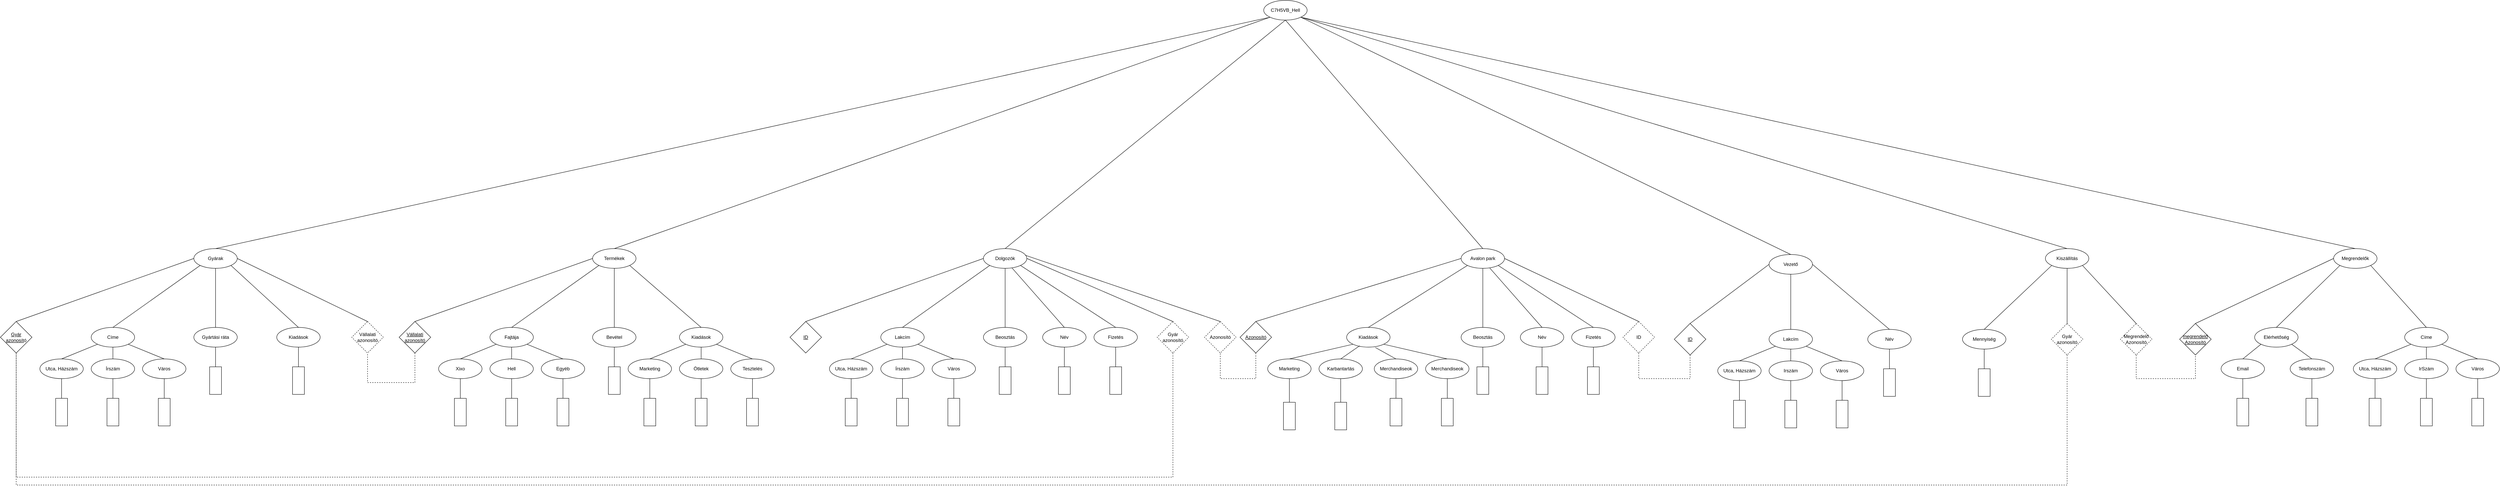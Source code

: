 <mxfile version="22.1.4" type="device">
  <diagram name="Page-1" id="hPz105cpBFzFAyQMnhZn">
    <mxGraphModel dx="8665" dy="5085" grid="1" gridSize="10" guides="1" tooltips="1" connect="1" arrows="1" fold="1" page="1" pageScale="1" pageWidth="850" pageHeight="1100" math="0" shadow="0">
      <root>
        <mxCell id="0" />
        <mxCell id="1" parent="0" />
        <mxCell id="usIJHqMv3VqBdzL-tfo1-1" value="Gyárak" style="ellipse;whiteSpace=wrap;html=1;" vertex="1" parent="1">
          <mxGeometry x="-490" y="230" width="110" height="50" as="geometry" />
        </mxCell>
        <mxCell id="usIJHqMv3VqBdzL-tfo1-3" value="Címe" style="ellipse;whiteSpace=wrap;html=1;" vertex="1" parent="1">
          <mxGeometry x="-750" y="430" width="110" height="50" as="geometry" />
        </mxCell>
        <mxCell id="usIJHqMv3VqBdzL-tfo1-4" value="Utca, Házszám" style="ellipse;whiteSpace=wrap;html=1;" vertex="1" parent="1">
          <mxGeometry x="-880" y="510" width="110" height="50" as="geometry" />
        </mxCell>
        <mxCell id="usIJHqMv3VqBdzL-tfo1-5" value="Írszám" style="ellipse;whiteSpace=wrap;html=1;" vertex="1" parent="1">
          <mxGeometry x="-750" y="510" width="110" height="50" as="geometry" />
        </mxCell>
        <mxCell id="usIJHqMv3VqBdzL-tfo1-6" value="Város" style="ellipse;whiteSpace=wrap;html=1;" vertex="1" parent="1">
          <mxGeometry x="-620" y="510" width="110" height="50" as="geometry" />
        </mxCell>
        <mxCell id="usIJHqMv3VqBdzL-tfo1-7" value="Gyártási ráta" style="ellipse;whiteSpace=wrap;html=1;" vertex="1" parent="1">
          <mxGeometry x="-490" y="430" width="110" height="50" as="geometry" />
        </mxCell>
        <mxCell id="usIJHqMv3VqBdzL-tfo1-8" value="Kiadások" style="ellipse;whiteSpace=wrap;html=1;" vertex="1" parent="1">
          <mxGeometry x="-280" y="430" width="110" height="50" as="geometry" />
        </mxCell>
        <mxCell id="usIJHqMv3VqBdzL-tfo1-9" value="&lt;u&gt;Gyár azonosít&lt;/u&gt;ó" style="rhombus;whiteSpace=wrap;html=1;" vertex="1" parent="1">
          <mxGeometry x="-980" y="415" width="80" height="80" as="geometry" />
        </mxCell>
        <mxCell id="usIJHqMv3VqBdzL-tfo1-10" value="" style="endArrow=none;html=1;rounded=0;exitX=0.5;exitY=0;exitDx=0;exitDy=0;entryX=0;entryY=0.5;entryDx=0;entryDy=0;" edge="1" parent="1" source="usIJHqMv3VqBdzL-tfo1-9" target="usIJHqMv3VqBdzL-tfo1-1">
          <mxGeometry width="50" height="50" relative="1" as="geometry">
            <mxPoint x="-280" y="440" as="sourcePoint" />
            <mxPoint x="-230" y="390" as="targetPoint" />
          </mxGeometry>
        </mxCell>
        <mxCell id="usIJHqMv3VqBdzL-tfo1-11" value="" style="endArrow=none;html=1;rounded=0;exitX=0.5;exitY=0;exitDx=0;exitDy=0;entryX=0;entryY=1;entryDx=0;entryDy=0;" edge="1" parent="1" source="usIJHqMv3VqBdzL-tfo1-3" target="usIJHqMv3VqBdzL-tfo1-1">
          <mxGeometry width="50" height="50" relative="1" as="geometry">
            <mxPoint x="-280" y="440" as="sourcePoint" />
            <mxPoint x="-230" y="390" as="targetPoint" />
          </mxGeometry>
        </mxCell>
        <mxCell id="usIJHqMv3VqBdzL-tfo1-12" value="" style="endArrow=none;html=1;rounded=0;exitX=0.5;exitY=0;exitDx=0;exitDy=0;entryX=0.5;entryY=1;entryDx=0;entryDy=0;" edge="1" parent="1" source="usIJHqMv3VqBdzL-tfo1-7" target="usIJHqMv3VqBdzL-tfo1-1">
          <mxGeometry width="50" height="50" relative="1" as="geometry">
            <mxPoint x="-280" y="440" as="sourcePoint" />
            <mxPoint x="-230" y="390" as="targetPoint" />
          </mxGeometry>
        </mxCell>
        <mxCell id="usIJHqMv3VqBdzL-tfo1-13" value="" style="endArrow=none;html=1;rounded=0;exitX=0.5;exitY=0;exitDx=0;exitDy=0;entryX=1;entryY=1;entryDx=0;entryDy=0;" edge="1" parent="1" source="usIJHqMv3VqBdzL-tfo1-8" target="usIJHqMv3VqBdzL-tfo1-1">
          <mxGeometry width="50" height="50" relative="1" as="geometry">
            <mxPoint x="-280" y="440" as="sourcePoint" />
            <mxPoint x="-230" y="390" as="targetPoint" />
          </mxGeometry>
        </mxCell>
        <mxCell id="usIJHqMv3VqBdzL-tfo1-14" value="" style="endArrow=none;html=1;rounded=0;exitX=0;exitY=1;exitDx=0;exitDy=0;entryX=0.5;entryY=0;entryDx=0;entryDy=0;" edge="1" parent="1" source="usIJHqMv3VqBdzL-tfo1-3" target="usIJHqMv3VqBdzL-tfo1-4">
          <mxGeometry width="50" height="50" relative="1" as="geometry">
            <mxPoint x="-380" y="440" as="sourcePoint" />
            <mxPoint x="-330" y="390" as="targetPoint" />
          </mxGeometry>
        </mxCell>
        <mxCell id="usIJHqMv3VqBdzL-tfo1-15" value="" style="endArrow=none;html=1;rounded=0;exitX=0.5;exitY=1;exitDx=0;exitDy=0;entryX=0.5;entryY=0;entryDx=0;entryDy=0;" edge="1" parent="1" source="usIJHqMv3VqBdzL-tfo1-3" target="usIJHqMv3VqBdzL-tfo1-5">
          <mxGeometry width="50" height="50" relative="1" as="geometry">
            <mxPoint x="-380" y="440" as="sourcePoint" />
            <mxPoint x="-330" y="390" as="targetPoint" />
          </mxGeometry>
        </mxCell>
        <mxCell id="usIJHqMv3VqBdzL-tfo1-16" value="" style="endArrow=none;html=1;rounded=0;exitX=1;exitY=1;exitDx=0;exitDy=0;entryX=0.5;entryY=0;entryDx=0;entryDy=0;" edge="1" parent="1" source="usIJHqMv3VqBdzL-tfo1-3" target="usIJHqMv3VqBdzL-tfo1-6">
          <mxGeometry width="50" height="50" relative="1" as="geometry">
            <mxPoint x="-380" y="440" as="sourcePoint" />
            <mxPoint x="-330" y="390" as="targetPoint" />
          </mxGeometry>
        </mxCell>
        <mxCell id="usIJHqMv3VqBdzL-tfo1-17" value="" style="rounded=0;whiteSpace=wrap;html=1;rotation=90;" vertex="1" parent="1">
          <mxGeometry x="-860" y="630" width="70" height="30" as="geometry" />
        </mxCell>
        <mxCell id="usIJHqMv3VqBdzL-tfo1-18" value="" style="endArrow=none;html=1;rounded=0;exitX=0;exitY=0.5;exitDx=0;exitDy=0;entryX=0.5;entryY=1;entryDx=0;entryDy=0;" edge="1" parent="1" source="usIJHqMv3VqBdzL-tfo1-17" target="usIJHqMv3VqBdzL-tfo1-4">
          <mxGeometry width="50" height="50" relative="1" as="geometry">
            <mxPoint x="-450" y="440" as="sourcePoint" />
            <mxPoint x="-825" y="560" as="targetPoint" />
          </mxGeometry>
        </mxCell>
        <mxCell id="usIJHqMv3VqBdzL-tfo1-19" value="" style="rounded=0;whiteSpace=wrap;html=1;rotation=90;" vertex="1" parent="1">
          <mxGeometry x="-730" y="630" width="70" height="30" as="geometry" />
        </mxCell>
        <mxCell id="usIJHqMv3VqBdzL-tfo1-20" value="" style="endArrow=none;html=1;rounded=0;exitX=0;exitY=0.5;exitDx=0;exitDy=0;entryX=0.5;entryY=1;entryDx=0;entryDy=0;" edge="1" parent="1" source="usIJHqMv3VqBdzL-tfo1-19" target="usIJHqMv3VqBdzL-tfo1-5">
          <mxGeometry width="50" height="50" relative="1" as="geometry">
            <mxPoint x="-320" y="440" as="sourcePoint" />
            <mxPoint x="-695" y="560" as="targetPoint" />
          </mxGeometry>
        </mxCell>
        <mxCell id="usIJHqMv3VqBdzL-tfo1-21" value="" style="rounded=0;whiteSpace=wrap;html=1;rotation=90;" vertex="1" parent="1">
          <mxGeometry x="-600" y="630" width="70" height="30" as="geometry" />
        </mxCell>
        <mxCell id="usIJHqMv3VqBdzL-tfo1-22" value="" style="endArrow=none;html=1;rounded=0;exitX=0;exitY=0.5;exitDx=0;exitDy=0;entryX=0.5;entryY=1;entryDx=0;entryDy=0;" edge="1" parent="1" source="usIJHqMv3VqBdzL-tfo1-21" target="usIJHqMv3VqBdzL-tfo1-6">
          <mxGeometry width="50" height="50" relative="1" as="geometry">
            <mxPoint x="-190" y="440" as="sourcePoint" />
            <mxPoint x="-565" y="560" as="targetPoint" />
          </mxGeometry>
        </mxCell>
        <mxCell id="usIJHqMv3VqBdzL-tfo1-23" value="" style="rounded=0;whiteSpace=wrap;html=1;rotation=90;" vertex="1" parent="1">
          <mxGeometry x="-470" y="550" width="70" height="30" as="geometry" />
        </mxCell>
        <mxCell id="usIJHqMv3VqBdzL-tfo1-24" value="" style="endArrow=none;html=1;rounded=0;exitX=0;exitY=0.5;exitDx=0;exitDy=0;entryX=0.5;entryY=1;entryDx=0;entryDy=0;" edge="1" parent="1" source="usIJHqMv3VqBdzL-tfo1-23" target="usIJHqMv3VqBdzL-tfo1-7">
          <mxGeometry width="50" height="50" relative="1" as="geometry">
            <mxPoint x="-60" y="360" as="sourcePoint" />
            <mxPoint x="-435" y="480" as="targetPoint" />
          </mxGeometry>
        </mxCell>
        <mxCell id="usIJHqMv3VqBdzL-tfo1-25" value="" style="rounded=0;whiteSpace=wrap;html=1;rotation=90;" vertex="1" parent="1">
          <mxGeometry x="-260" y="550" width="70" height="30" as="geometry" />
        </mxCell>
        <mxCell id="usIJHqMv3VqBdzL-tfo1-26" value="" style="endArrow=none;html=1;rounded=0;exitX=0;exitY=0.5;exitDx=0;exitDy=0;entryX=0.5;entryY=1;entryDx=0;entryDy=0;" edge="1" parent="1" source="usIJHqMv3VqBdzL-tfo1-25" target="usIJHqMv3VqBdzL-tfo1-8">
          <mxGeometry width="50" height="50" relative="1" as="geometry">
            <mxPoint x="150" y="360" as="sourcePoint" />
            <mxPoint x="-225" y="480" as="targetPoint" />
          </mxGeometry>
        </mxCell>
        <mxCell id="usIJHqMv3VqBdzL-tfo1-27" value="Vállalati azonosító" style="rhombus;whiteSpace=wrap;html=1;dashed=1;" vertex="1" parent="1">
          <mxGeometry x="-90" y="415" width="80" height="80" as="geometry" />
        </mxCell>
        <mxCell id="usIJHqMv3VqBdzL-tfo1-28" value="" style="endArrow=none;html=1;rounded=0;entryX=1;entryY=0.5;entryDx=0;entryDy=0;exitX=0.5;exitY=0;exitDx=0;exitDy=0;" edge="1" parent="1" source="usIJHqMv3VqBdzL-tfo1-27" target="usIJHqMv3VqBdzL-tfo1-1">
          <mxGeometry width="50" height="50" relative="1" as="geometry">
            <mxPoint x="-590" y="390" as="sourcePoint" />
            <mxPoint x="-540" y="340" as="targetPoint" />
          </mxGeometry>
        </mxCell>
        <mxCell id="usIJHqMv3VqBdzL-tfo1-29" value="Termékek" style="ellipse;whiteSpace=wrap;html=1;" vertex="1" parent="1">
          <mxGeometry x="520" y="230" width="110" height="50" as="geometry" />
        </mxCell>
        <mxCell id="usIJHqMv3VqBdzL-tfo1-30" value="Fajtája" style="ellipse;whiteSpace=wrap;html=1;" vertex="1" parent="1">
          <mxGeometry x="260" y="430" width="110" height="50" as="geometry" />
        </mxCell>
        <mxCell id="usIJHqMv3VqBdzL-tfo1-31" value="Xixo" style="ellipse;whiteSpace=wrap;html=1;" vertex="1" parent="1">
          <mxGeometry x="130" y="510" width="110" height="50" as="geometry" />
        </mxCell>
        <mxCell id="usIJHqMv3VqBdzL-tfo1-32" value="Hell" style="ellipse;whiteSpace=wrap;html=1;" vertex="1" parent="1">
          <mxGeometry x="260" y="510" width="110" height="50" as="geometry" />
        </mxCell>
        <mxCell id="usIJHqMv3VqBdzL-tfo1-33" value="Egyéb" style="ellipse;whiteSpace=wrap;html=1;" vertex="1" parent="1">
          <mxGeometry x="390" y="510" width="110" height="50" as="geometry" />
        </mxCell>
        <mxCell id="usIJHqMv3VqBdzL-tfo1-34" value="Bevétel" style="ellipse;whiteSpace=wrap;html=1;" vertex="1" parent="1">
          <mxGeometry x="520" y="430" width="110" height="50" as="geometry" />
        </mxCell>
        <mxCell id="usIJHqMv3VqBdzL-tfo1-69" style="edgeStyle=orthogonalEdgeStyle;rounded=0;orthogonalLoop=1;jettySize=auto;html=1;exitX=0.5;exitY=1;exitDx=0;exitDy=0;entryX=0.5;entryY=1;entryDx=0;entryDy=0;endArrow=none;endFill=0;dashed=1;" edge="1" parent="1" source="usIJHqMv3VqBdzL-tfo1-36" target="usIJHqMv3VqBdzL-tfo1-27">
          <mxGeometry relative="1" as="geometry">
            <Array as="points">
              <mxPoint x="70" y="570" />
              <mxPoint x="-50" y="570" />
            </Array>
          </mxGeometry>
        </mxCell>
        <mxCell id="usIJHqMv3VqBdzL-tfo1-36" value="&lt;u&gt;Vállalati azonosító&lt;/u&gt;" style="rhombus;whiteSpace=wrap;html=1;" vertex="1" parent="1">
          <mxGeometry x="30" y="415" width="80" height="80" as="geometry" />
        </mxCell>
        <mxCell id="usIJHqMv3VqBdzL-tfo1-37" value="" style="endArrow=none;html=1;rounded=0;exitX=0.5;exitY=0;exitDx=0;exitDy=0;entryX=0;entryY=0.5;entryDx=0;entryDy=0;" edge="1" parent="1" source="usIJHqMv3VqBdzL-tfo1-36" target="usIJHqMv3VqBdzL-tfo1-29">
          <mxGeometry width="50" height="50" relative="1" as="geometry">
            <mxPoint x="730" y="440" as="sourcePoint" />
            <mxPoint x="780" y="390" as="targetPoint" />
          </mxGeometry>
        </mxCell>
        <mxCell id="usIJHqMv3VqBdzL-tfo1-38" value="" style="endArrow=none;html=1;rounded=0;exitX=0.5;exitY=0;exitDx=0;exitDy=0;entryX=0;entryY=1;entryDx=0;entryDy=0;" edge="1" parent="1" source="usIJHqMv3VqBdzL-tfo1-30" target="usIJHqMv3VqBdzL-tfo1-29">
          <mxGeometry width="50" height="50" relative="1" as="geometry">
            <mxPoint x="730" y="440" as="sourcePoint" />
            <mxPoint x="780" y="390" as="targetPoint" />
          </mxGeometry>
        </mxCell>
        <mxCell id="usIJHqMv3VqBdzL-tfo1-39" value="" style="endArrow=none;html=1;rounded=0;exitX=0.5;exitY=0;exitDx=0;exitDy=0;entryX=0.5;entryY=1;entryDx=0;entryDy=0;" edge="1" parent="1" source="usIJHqMv3VqBdzL-tfo1-34" target="usIJHqMv3VqBdzL-tfo1-29">
          <mxGeometry width="50" height="50" relative="1" as="geometry">
            <mxPoint x="730" y="440" as="sourcePoint" />
            <mxPoint x="780" y="390" as="targetPoint" />
          </mxGeometry>
        </mxCell>
        <mxCell id="usIJHqMv3VqBdzL-tfo1-40" value="" style="endArrow=none;html=1;rounded=0;exitX=0.5;exitY=0;exitDx=0;exitDy=0;entryX=1;entryY=1;entryDx=0;entryDy=0;" edge="1" parent="1" source="usIJHqMv3VqBdzL-tfo1-56" target="usIJHqMv3VqBdzL-tfo1-29">
          <mxGeometry width="50" height="50" relative="1" as="geometry">
            <mxPoint x="785" y="430" as="sourcePoint" />
            <mxPoint x="780" y="390" as="targetPoint" />
          </mxGeometry>
        </mxCell>
        <mxCell id="usIJHqMv3VqBdzL-tfo1-41" value="" style="endArrow=none;html=1;rounded=0;exitX=0;exitY=1;exitDx=0;exitDy=0;entryX=0.5;entryY=0;entryDx=0;entryDy=0;" edge="1" parent="1" source="usIJHqMv3VqBdzL-tfo1-30" target="usIJHqMv3VqBdzL-tfo1-31">
          <mxGeometry width="50" height="50" relative="1" as="geometry">
            <mxPoint x="630" y="440" as="sourcePoint" />
            <mxPoint x="680" y="390" as="targetPoint" />
          </mxGeometry>
        </mxCell>
        <mxCell id="usIJHqMv3VqBdzL-tfo1-42" value="" style="endArrow=none;html=1;rounded=0;exitX=0.5;exitY=1;exitDx=0;exitDy=0;entryX=0.5;entryY=0;entryDx=0;entryDy=0;" edge="1" parent="1" source="usIJHqMv3VqBdzL-tfo1-30" target="usIJHqMv3VqBdzL-tfo1-32">
          <mxGeometry width="50" height="50" relative="1" as="geometry">
            <mxPoint x="630" y="440" as="sourcePoint" />
            <mxPoint x="680" y="390" as="targetPoint" />
          </mxGeometry>
        </mxCell>
        <mxCell id="usIJHqMv3VqBdzL-tfo1-43" value="" style="endArrow=none;html=1;rounded=0;exitX=1;exitY=1;exitDx=0;exitDy=0;entryX=0.5;entryY=0;entryDx=0;entryDy=0;" edge="1" parent="1" source="usIJHqMv3VqBdzL-tfo1-30" target="usIJHqMv3VqBdzL-tfo1-33">
          <mxGeometry width="50" height="50" relative="1" as="geometry">
            <mxPoint x="630" y="440" as="sourcePoint" />
            <mxPoint x="680" y="390" as="targetPoint" />
          </mxGeometry>
        </mxCell>
        <mxCell id="usIJHqMv3VqBdzL-tfo1-44" value="" style="rounded=0;whiteSpace=wrap;html=1;rotation=90;" vertex="1" parent="1">
          <mxGeometry x="150" y="630" width="70" height="30" as="geometry" />
        </mxCell>
        <mxCell id="usIJHqMv3VqBdzL-tfo1-45" value="" style="endArrow=none;html=1;rounded=0;exitX=0;exitY=0.5;exitDx=0;exitDy=0;entryX=0.5;entryY=1;entryDx=0;entryDy=0;" edge="1" parent="1" source="usIJHqMv3VqBdzL-tfo1-44" target="usIJHqMv3VqBdzL-tfo1-31">
          <mxGeometry width="50" height="50" relative="1" as="geometry">
            <mxPoint x="560" y="440" as="sourcePoint" />
            <mxPoint x="185" y="560" as="targetPoint" />
          </mxGeometry>
        </mxCell>
        <mxCell id="usIJHqMv3VqBdzL-tfo1-46" value="" style="rounded=0;whiteSpace=wrap;html=1;rotation=90;" vertex="1" parent="1">
          <mxGeometry x="280" y="630" width="70" height="30" as="geometry" />
        </mxCell>
        <mxCell id="usIJHqMv3VqBdzL-tfo1-47" value="" style="endArrow=none;html=1;rounded=0;exitX=0;exitY=0.5;exitDx=0;exitDy=0;entryX=0.5;entryY=1;entryDx=0;entryDy=0;" edge="1" parent="1" source="usIJHqMv3VqBdzL-tfo1-46" target="usIJHqMv3VqBdzL-tfo1-32">
          <mxGeometry width="50" height="50" relative="1" as="geometry">
            <mxPoint x="690" y="440" as="sourcePoint" />
            <mxPoint x="315" y="560" as="targetPoint" />
          </mxGeometry>
        </mxCell>
        <mxCell id="usIJHqMv3VqBdzL-tfo1-48" value="" style="rounded=0;whiteSpace=wrap;html=1;rotation=90;" vertex="1" parent="1">
          <mxGeometry x="410" y="630" width="70" height="30" as="geometry" />
        </mxCell>
        <mxCell id="usIJHqMv3VqBdzL-tfo1-49" value="" style="endArrow=none;html=1;rounded=0;exitX=0;exitY=0.5;exitDx=0;exitDy=0;entryX=0.5;entryY=1;entryDx=0;entryDy=0;" edge="1" parent="1" source="usIJHqMv3VqBdzL-tfo1-48" target="usIJHqMv3VqBdzL-tfo1-33">
          <mxGeometry width="50" height="50" relative="1" as="geometry">
            <mxPoint x="820" y="440" as="sourcePoint" />
            <mxPoint x="445" y="560" as="targetPoint" />
          </mxGeometry>
        </mxCell>
        <mxCell id="usIJHqMv3VqBdzL-tfo1-50" value="" style="rounded=0;whiteSpace=wrap;html=1;rotation=90;" vertex="1" parent="1">
          <mxGeometry x="540" y="550" width="70" height="30" as="geometry" />
        </mxCell>
        <mxCell id="usIJHqMv3VqBdzL-tfo1-51" value="" style="endArrow=none;html=1;rounded=0;exitX=0;exitY=0.5;exitDx=0;exitDy=0;entryX=0.5;entryY=1;entryDx=0;entryDy=0;" edge="1" parent="1" source="usIJHqMv3VqBdzL-tfo1-50" target="usIJHqMv3VqBdzL-tfo1-34">
          <mxGeometry width="50" height="50" relative="1" as="geometry">
            <mxPoint x="950" y="360" as="sourcePoint" />
            <mxPoint x="575" y="480" as="targetPoint" />
          </mxGeometry>
        </mxCell>
        <mxCell id="usIJHqMv3VqBdzL-tfo1-56" value="Kiadások" style="ellipse;whiteSpace=wrap;html=1;" vertex="1" parent="1">
          <mxGeometry x="740" y="430" width="110" height="50" as="geometry" />
        </mxCell>
        <mxCell id="usIJHqMv3VqBdzL-tfo1-57" value="Marketing" style="ellipse;whiteSpace=wrap;html=1;" vertex="1" parent="1">
          <mxGeometry x="610" y="510" width="110" height="50" as="geometry" />
        </mxCell>
        <mxCell id="usIJHqMv3VqBdzL-tfo1-58" value="Ötletek" style="ellipse;whiteSpace=wrap;html=1;" vertex="1" parent="1">
          <mxGeometry x="740" y="510" width="110" height="50" as="geometry" />
        </mxCell>
        <mxCell id="usIJHqMv3VqBdzL-tfo1-59" value="Tesztelés" style="ellipse;whiteSpace=wrap;html=1;" vertex="1" parent="1">
          <mxGeometry x="870" y="510" width="110" height="50" as="geometry" />
        </mxCell>
        <mxCell id="usIJHqMv3VqBdzL-tfo1-60" value="" style="endArrow=none;html=1;rounded=0;exitX=0;exitY=1;exitDx=0;exitDy=0;entryX=0.5;entryY=0;entryDx=0;entryDy=0;" edge="1" parent="1" source="usIJHqMv3VqBdzL-tfo1-56" target="usIJHqMv3VqBdzL-tfo1-57">
          <mxGeometry width="50" height="50" relative="1" as="geometry">
            <mxPoint x="1110" y="440" as="sourcePoint" />
            <mxPoint x="1160" y="390" as="targetPoint" />
          </mxGeometry>
        </mxCell>
        <mxCell id="usIJHqMv3VqBdzL-tfo1-61" value="" style="endArrow=none;html=1;rounded=0;exitX=0.5;exitY=1;exitDx=0;exitDy=0;entryX=0.5;entryY=0;entryDx=0;entryDy=0;" edge="1" parent="1" source="usIJHqMv3VqBdzL-tfo1-56" target="usIJHqMv3VqBdzL-tfo1-58">
          <mxGeometry width="50" height="50" relative="1" as="geometry">
            <mxPoint x="1110" y="440" as="sourcePoint" />
            <mxPoint x="1160" y="390" as="targetPoint" />
          </mxGeometry>
        </mxCell>
        <mxCell id="usIJHqMv3VqBdzL-tfo1-62" value="" style="endArrow=none;html=1;rounded=0;exitX=1;exitY=1;exitDx=0;exitDy=0;entryX=0.5;entryY=0;entryDx=0;entryDy=0;" edge="1" parent="1" source="usIJHqMv3VqBdzL-tfo1-56" target="usIJHqMv3VqBdzL-tfo1-59">
          <mxGeometry width="50" height="50" relative="1" as="geometry">
            <mxPoint x="1110" y="440" as="sourcePoint" />
            <mxPoint x="1160" y="390" as="targetPoint" />
          </mxGeometry>
        </mxCell>
        <mxCell id="usIJHqMv3VqBdzL-tfo1-63" value="" style="rounded=0;whiteSpace=wrap;html=1;rotation=90;" vertex="1" parent="1">
          <mxGeometry x="630" y="630" width="70" height="30" as="geometry" />
        </mxCell>
        <mxCell id="usIJHqMv3VqBdzL-tfo1-64" value="" style="endArrow=none;html=1;rounded=0;exitX=0;exitY=0.5;exitDx=0;exitDy=0;entryX=0.5;entryY=1;entryDx=0;entryDy=0;" edge="1" parent="1" source="usIJHqMv3VqBdzL-tfo1-63" target="usIJHqMv3VqBdzL-tfo1-57">
          <mxGeometry width="50" height="50" relative="1" as="geometry">
            <mxPoint x="1040" y="440" as="sourcePoint" />
            <mxPoint x="665" y="560" as="targetPoint" />
          </mxGeometry>
        </mxCell>
        <mxCell id="usIJHqMv3VqBdzL-tfo1-65" value="" style="rounded=0;whiteSpace=wrap;html=1;rotation=90;" vertex="1" parent="1">
          <mxGeometry x="760" y="630" width="70" height="30" as="geometry" />
        </mxCell>
        <mxCell id="usIJHqMv3VqBdzL-tfo1-66" value="" style="endArrow=none;html=1;rounded=0;exitX=0;exitY=0.5;exitDx=0;exitDy=0;entryX=0.5;entryY=1;entryDx=0;entryDy=0;" edge="1" parent="1" source="usIJHqMv3VqBdzL-tfo1-65" target="usIJHqMv3VqBdzL-tfo1-58">
          <mxGeometry width="50" height="50" relative="1" as="geometry">
            <mxPoint x="1170" y="440" as="sourcePoint" />
            <mxPoint x="795" y="560" as="targetPoint" />
          </mxGeometry>
        </mxCell>
        <mxCell id="usIJHqMv3VqBdzL-tfo1-67" value="" style="rounded=0;whiteSpace=wrap;html=1;rotation=90;" vertex="1" parent="1">
          <mxGeometry x="890" y="630" width="70" height="30" as="geometry" />
        </mxCell>
        <mxCell id="usIJHqMv3VqBdzL-tfo1-68" value="" style="endArrow=none;html=1;rounded=0;exitX=0;exitY=0.5;exitDx=0;exitDy=0;entryX=0.5;entryY=1;entryDx=0;entryDy=0;" edge="1" parent="1" source="usIJHqMv3VqBdzL-tfo1-67" target="usIJHqMv3VqBdzL-tfo1-59">
          <mxGeometry width="50" height="50" relative="1" as="geometry">
            <mxPoint x="1300" y="440" as="sourcePoint" />
            <mxPoint x="925" y="560" as="targetPoint" />
          </mxGeometry>
        </mxCell>
        <mxCell id="usIJHqMv3VqBdzL-tfo1-70" value="Dolgozók" style="ellipse;whiteSpace=wrap;html=1;" vertex="1" parent="1">
          <mxGeometry x="1510" y="230" width="110" height="50" as="geometry" />
        </mxCell>
        <mxCell id="usIJHqMv3VqBdzL-tfo1-71" value="Lakcím" style="ellipse;whiteSpace=wrap;html=1;" vertex="1" parent="1">
          <mxGeometry x="1250" y="430" width="110" height="50" as="geometry" />
        </mxCell>
        <mxCell id="usIJHqMv3VqBdzL-tfo1-72" value="Utca, Házszám" style="ellipse;whiteSpace=wrap;html=1;" vertex="1" parent="1">
          <mxGeometry x="1120" y="510" width="110" height="50" as="geometry" />
        </mxCell>
        <mxCell id="usIJHqMv3VqBdzL-tfo1-73" value="Írszám" style="ellipse;whiteSpace=wrap;html=1;" vertex="1" parent="1">
          <mxGeometry x="1250" y="510" width="110" height="50" as="geometry" />
        </mxCell>
        <mxCell id="usIJHqMv3VqBdzL-tfo1-74" value="Város" style="ellipse;whiteSpace=wrap;html=1;" vertex="1" parent="1">
          <mxGeometry x="1380" y="510" width="110" height="50" as="geometry" />
        </mxCell>
        <mxCell id="usIJHqMv3VqBdzL-tfo1-75" value="Beosztás" style="ellipse;whiteSpace=wrap;html=1;" vertex="1" parent="1">
          <mxGeometry x="1510" y="430" width="110" height="50" as="geometry" />
        </mxCell>
        <mxCell id="usIJHqMv3VqBdzL-tfo1-76" value="Név" style="ellipse;whiteSpace=wrap;html=1;" vertex="1" parent="1">
          <mxGeometry x="1660" y="430" width="110" height="50" as="geometry" />
        </mxCell>
        <mxCell id="usIJHqMv3VqBdzL-tfo1-77" value="&lt;u&gt;ID&lt;/u&gt;" style="rhombus;whiteSpace=wrap;html=1;" vertex="1" parent="1">
          <mxGeometry x="1020" y="415" width="80" height="80" as="geometry" />
        </mxCell>
        <mxCell id="usIJHqMv3VqBdzL-tfo1-78" value="" style="endArrow=none;html=1;rounded=0;exitX=0.5;exitY=0;exitDx=0;exitDy=0;entryX=0;entryY=0.5;entryDx=0;entryDy=0;" edge="1" parent="1" source="usIJHqMv3VqBdzL-tfo1-77" target="usIJHqMv3VqBdzL-tfo1-70">
          <mxGeometry width="50" height="50" relative="1" as="geometry">
            <mxPoint x="1720" y="440" as="sourcePoint" />
            <mxPoint x="1770" y="390" as="targetPoint" />
          </mxGeometry>
        </mxCell>
        <mxCell id="usIJHqMv3VqBdzL-tfo1-79" value="" style="endArrow=none;html=1;rounded=0;exitX=0.5;exitY=0;exitDx=0;exitDy=0;entryX=0;entryY=1;entryDx=0;entryDy=0;" edge="1" parent="1" source="usIJHqMv3VqBdzL-tfo1-71" target="usIJHqMv3VqBdzL-tfo1-70">
          <mxGeometry width="50" height="50" relative="1" as="geometry">
            <mxPoint x="1720" y="440" as="sourcePoint" />
            <mxPoint x="1770" y="390" as="targetPoint" />
          </mxGeometry>
        </mxCell>
        <mxCell id="usIJHqMv3VqBdzL-tfo1-80" value="" style="endArrow=none;html=1;rounded=0;exitX=0.5;exitY=0;exitDx=0;exitDy=0;entryX=0.5;entryY=1;entryDx=0;entryDy=0;" edge="1" parent="1" source="usIJHqMv3VqBdzL-tfo1-75" target="usIJHqMv3VqBdzL-tfo1-70">
          <mxGeometry width="50" height="50" relative="1" as="geometry">
            <mxPoint x="1720" y="440" as="sourcePoint" />
            <mxPoint x="1770" y="390" as="targetPoint" />
          </mxGeometry>
        </mxCell>
        <mxCell id="usIJHqMv3VqBdzL-tfo1-81" value="" style="endArrow=none;html=1;rounded=0;exitX=0.5;exitY=0;exitDx=0;exitDy=0;entryX=0.662;entryY=0.991;entryDx=0;entryDy=0;entryPerimeter=0;" edge="1" parent="1" source="usIJHqMv3VqBdzL-tfo1-76" target="usIJHqMv3VqBdzL-tfo1-70">
          <mxGeometry width="50" height="50" relative="1" as="geometry">
            <mxPoint x="1720" y="440" as="sourcePoint" />
            <mxPoint x="1770" y="390" as="targetPoint" />
          </mxGeometry>
        </mxCell>
        <mxCell id="usIJHqMv3VqBdzL-tfo1-82" value="" style="endArrow=none;html=1;rounded=0;exitX=0;exitY=1;exitDx=0;exitDy=0;entryX=0.5;entryY=0;entryDx=0;entryDy=0;" edge="1" parent="1" source="usIJHqMv3VqBdzL-tfo1-71" target="usIJHqMv3VqBdzL-tfo1-72">
          <mxGeometry width="50" height="50" relative="1" as="geometry">
            <mxPoint x="1620" y="440" as="sourcePoint" />
            <mxPoint x="1670" y="390" as="targetPoint" />
          </mxGeometry>
        </mxCell>
        <mxCell id="usIJHqMv3VqBdzL-tfo1-83" value="" style="endArrow=none;html=1;rounded=0;exitX=0.5;exitY=1;exitDx=0;exitDy=0;entryX=0.5;entryY=0;entryDx=0;entryDy=0;" edge="1" parent="1" source="usIJHqMv3VqBdzL-tfo1-71" target="usIJHqMv3VqBdzL-tfo1-73">
          <mxGeometry width="50" height="50" relative="1" as="geometry">
            <mxPoint x="1620" y="440" as="sourcePoint" />
            <mxPoint x="1670" y="390" as="targetPoint" />
          </mxGeometry>
        </mxCell>
        <mxCell id="usIJHqMv3VqBdzL-tfo1-84" value="" style="endArrow=none;html=1;rounded=0;exitX=1;exitY=1;exitDx=0;exitDy=0;entryX=0.5;entryY=0;entryDx=0;entryDy=0;" edge="1" parent="1" source="usIJHqMv3VqBdzL-tfo1-71" target="usIJHqMv3VqBdzL-tfo1-74">
          <mxGeometry width="50" height="50" relative="1" as="geometry">
            <mxPoint x="1620" y="440" as="sourcePoint" />
            <mxPoint x="1670" y="390" as="targetPoint" />
          </mxGeometry>
        </mxCell>
        <mxCell id="usIJHqMv3VqBdzL-tfo1-85" value="" style="rounded=0;whiteSpace=wrap;html=1;rotation=90;" vertex="1" parent="1">
          <mxGeometry x="1140" y="630" width="70" height="30" as="geometry" />
        </mxCell>
        <mxCell id="usIJHqMv3VqBdzL-tfo1-86" value="" style="endArrow=none;html=1;rounded=0;exitX=0;exitY=0.5;exitDx=0;exitDy=0;entryX=0.5;entryY=1;entryDx=0;entryDy=0;" edge="1" parent="1" source="usIJHqMv3VqBdzL-tfo1-85" target="usIJHqMv3VqBdzL-tfo1-72">
          <mxGeometry width="50" height="50" relative="1" as="geometry">
            <mxPoint x="1550" y="440" as="sourcePoint" />
            <mxPoint x="1175" y="560" as="targetPoint" />
          </mxGeometry>
        </mxCell>
        <mxCell id="usIJHqMv3VqBdzL-tfo1-87" value="" style="rounded=0;whiteSpace=wrap;html=1;rotation=90;" vertex="1" parent="1">
          <mxGeometry x="1270" y="630" width="70" height="30" as="geometry" />
        </mxCell>
        <mxCell id="usIJHqMv3VqBdzL-tfo1-88" value="" style="endArrow=none;html=1;rounded=0;exitX=0;exitY=0.5;exitDx=0;exitDy=0;entryX=0.5;entryY=1;entryDx=0;entryDy=0;" edge="1" parent="1" source="usIJHqMv3VqBdzL-tfo1-87" target="usIJHqMv3VqBdzL-tfo1-73">
          <mxGeometry width="50" height="50" relative="1" as="geometry">
            <mxPoint x="1680" y="440" as="sourcePoint" />
            <mxPoint x="1305" y="560" as="targetPoint" />
          </mxGeometry>
        </mxCell>
        <mxCell id="usIJHqMv3VqBdzL-tfo1-89" value="" style="rounded=0;whiteSpace=wrap;html=1;rotation=90;" vertex="1" parent="1">
          <mxGeometry x="1400" y="630" width="70" height="30" as="geometry" />
        </mxCell>
        <mxCell id="usIJHqMv3VqBdzL-tfo1-90" value="" style="endArrow=none;html=1;rounded=0;exitX=0;exitY=0.5;exitDx=0;exitDy=0;entryX=0.5;entryY=1;entryDx=0;entryDy=0;" edge="1" parent="1" source="usIJHqMv3VqBdzL-tfo1-89" target="usIJHqMv3VqBdzL-tfo1-74">
          <mxGeometry width="50" height="50" relative="1" as="geometry">
            <mxPoint x="1810" y="440" as="sourcePoint" />
            <mxPoint x="1435" y="560" as="targetPoint" />
          </mxGeometry>
        </mxCell>
        <mxCell id="usIJHqMv3VqBdzL-tfo1-91" value="" style="rounded=0;whiteSpace=wrap;html=1;rotation=90;" vertex="1" parent="1">
          <mxGeometry x="1530" y="550" width="70" height="30" as="geometry" />
        </mxCell>
        <mxCell id="usIJHqMv3VqBdzL-tfo1-92" value="" style="endArrow=none;html=1;rounded=0;exitX=0;exitY=0.5;exitDx=0;exitDy=0;entryX=0.5;entryY=1;entryDx=0;entryDy=0;" edge="1" parent="1" source="usIJHqMv3VqBdzL-tfo1-91" target="usIJHqMv3VqBdzL-tfo1-75">
          <mxGeometry width="50" height="50" relative="1" as="geometry">
            <mxPoint x="1940" y="360" as="sourcePoint" />
            <mxPoint x="1565" y="480" as="targetPoint" />
          </mxGeometry>
        </mxCell>
        <mxCell id="usIJHqMv3VqBdzL-tfo1-93" value="" style="rounded=0;whiteSpace=wrap;html=1;rotation=90;" vertex="1" parent="1">
          <mxGeometry x="1680" y="550" width="70" height="30" as="geometry" />
        </mxCell>
        <mxCell id="usIJHqMv3VqBdzL-tfo1-94" value="" style="endArrow=none;html=1;rounded=0;exitX=0;exitY=0.5;exitDx=0;exitDy=0;entryX=0.5;entryY=1;entryDx=0;entryDy=0;" edge="1" parent="1" source="usIJHqMv3VqBdzL-tfo1-93" target="usIJHqMv3VqBdzL-tfo1-76">
          <mxGeometry width="50" height="50" relative="1" as="geometry">
            <mxPoint x="2090" y="360" as="sourcePoint" />
            <mxPoint x="1715" y="480" as="targetPoint" />
          </mxGeometry>
        </mxCell>
        <mxCell id="usIJHqMv3VqBdzL-tfo1-103" style="edgeStyle=orthogonalEdgeStyle;rounded=0;orthogonalLoop=1;jettySize=auto;html=1;exitX=0.5;exitY=1;exitDx=0;exitDy=0;entryX=0.5;entryY=1;entryDx=0;entryDy=0;endArrow=none;endFill=0;dashed=1;" edge="1" parent="1" source="usIJHqMv3VqBdzL-tfo1-95" target="usIJHqMv3VqBdzL-tfo1-9">
          <mxGeometry relative="1" as="geometry">
            <Array as="points">
              <mxPoint x="1990" y="810" />
              <mxPoint x="-940" y="810" />
            </Array>
          </mxGeometry>
        </mxCell>
        <mxCell id="usIJHqMv3VqBdzL-tfo1-95" value="Gyár azonosító" style="rhombus;whiteSpace=wrap;html=1;dashed=1;" vertex="1" parent="1">
          <mxGeometry x="1950" y="415" width="80" height="80" as="geometry" />
        </mxCell>
        <mxCell id="usIJHqMv3VqBdzL-tfo1-96" value="" style="endArrow=none;html=1;rounded=0;entryX=1;entryY=0.5;entryDx=0;entryDy=0;exitX=0.5;exitY=0;exitDx=0;exitDy=0;" edge="1" parent="1" source="usIJHqMv3VqBdzL-tfo1-95" target="usIJHqMv3VqBdzL-tfo1-70">
          <mxGeometry width="50" height="50" relative="1" as="geometry">
            <mxPoint x="1410" y="390" as="sourcePoint" />
            <mxPoint x="1460" y="340" as="targetPoint" />
          </mxGeometry>
        </mxCell>
        <mxCell id="usIJHqMv3VqBdzL-tfo1-97" value="Fizetés" style="ellipse;whiteSpace=wrap;html=1;" vertex="1" parent="1">
          <mxGeometry x="1790" y="430" width="110" height="50" as="geometry" />
        </mxCell>
        <mxCell id="usIJHqMv3VqBdzL-tfo1-98" value="" style="rounded=0;whiteSpace=wrap;html=1;rotation=90;" vertex="1" parent="1">
          <mxGeometry x="1810" y="550" width="70" height="30" as="geometry" />
        </mxCell>
        <mxCell id="usIJHqMv3VqBdzL-tfo1-99" value="" style="endArrow=none;html=1;rounded=0;exitX=0;exitY=0.5;exitDx=0;exitDy=0;entryX=0.5;entryY=1;entryDx=0;entryDy=0;" edge="1" parent="1" source="usIJHqMv3VqBdzL-tfo1-98" target="usIJHqMv3VqBdzL-tfo1-97">
          <mxGeometry width="50" height="50" relative="1" as="geometry">
            <mxPoint x="2220" y="360" as="sourcePoint" />
            <mxPoint x="1845" y="480" as="targetPoint" />
          </mxGeometry>
        </mxCell>
        <mxCell id="usIJHqMv3VqBdzL-tfo1-100" value="" style="endArrow=none;html=1;rounded=0;entryX=1;entryY=1;entryDx=0;entryDy=0;exitX=0.5;exitY=0;exitDx=0;exitDy=0;" edge="1" parent="1" source="usIJHqMv3VqBdzL-tfo1-97" target="usIJHqMv3VqBdzL-tfo1-70">
          <mxGeometry width="50" height="50" relative="1" as="geometry">
            <mxPoint x="1440" y="370" as="sourcePoint" />
            <mxPoint x="1490" y="320" as="targetPoint" />
          </mxGeometry>
        </mxCell>
        <mxCell id="usIJHqMv3VqBdzL-tfo1-101" value="Azonosító" style="rhombus;whiteSpace=wrap;html=1;dashed=1;" vertex="1" parent="1">
          <mxGeometry x="2070" y="415" width="80" height="80" as="geometry" />
        </mxCell>
        <mxCell id="usIJHqMv3VqBdzL-tfo1-102" value="" style="endArrow=none;html=1;rounded=0;entryX=0.961;entryY=0.334;entryDx=0;entryDy=0;entryPerimeter=0;exitX=0.5;exitY=0;exitDx=0;exitDy=0;" edge="1" parent="1" source="usIJHqMv3VqBdzL-tfo1-101" target="usIJHqMv3VqBdzL-tfo1-70">
          <mxGeometry width="50" height="50" relative="1" as="geometry">
            <mxPoint x="1670" y="370" as="sourcePoint" />
            <mxPoint x="1720" y="320" as="targetPoint" />
          </mxGeometry>
        </mxCell>
        <mxCell id="usIJHqMv3VqBdzL-tfo1-138" value="Avalon park" style="ellipse;whiteSpace=wrap;html=1;" vertex="1" parent="1">
          <mxGeometry x="2720" y="230" width="110" height="50" as="geometry" />
        </mxCell>
        <mxCell id="usIJHqMv3VqBdzL-tfo1-139" value="Kiadások" style="ellipse;whiteSpace=wrap;html=1;" vertex="1" parent="1">
          <mxGeometry x="2430" y="430" width="110" height="50" as="geometry" />
        </mxCell>
        <mxCell id="usIJHqMv3VqBdzL-tfo1-140" value="Marketing" style="ellipse;whiteSpace=wrap;html=1;" vertex="1" parent="1">
          <mxGeometry x="2230" y="510" width="110" height="50" as="geometry" />
        </mxCell>
        <mxCell id="usIJHqMv3VqBdzL-tfo1-141" value="Karbantartás" style="ellipse;whiteSpace=wrap;html=1;" vertex="1" parent="1">
          <mxGeometry x="2360" y="510" width="110" height="50" as="geometry" />
        </mxCell>
        <mxCell id="usIJHqMv3VqBdzL-tfo1-142" value="Merchandiseok" style="ellipse;whiteSpace=wrap;html=1;" vertex="1" parent="1">
          <mxGeometry x="2630" y="510" width="110" height="50" as="geometry" />
        </mxCell>
        <mxCell id="usIJHqMv3VqBdzL-tfo1-143" value="Beosztás" style="ellipse;whiteSpace=wrap;html=1;" vertex="1" parent="1">
          <mxGeometry x="2720" y="430" width="110" height="50" as="geometry" />
        </mxCell>
        <mxCell id="usIJHqMv3VqBdzL-tfo1-144" value="Név" style="ellipse;whiteSpace=wrap;html=1;" vertex="1" parent="1">
          <mxGeometry x="2870" y="430" width="110" height="50" as="geometry" />
        </mxCell>
        <mxCell id="usIJHqMv3VqBdzL-tfo1-177" style="edgeStyle=orthogonalEdgeStyle;rounded=0;orthogonalLoop=1;jettySize=auto;html=1;exitX=0.5;exitY=1;exitDx=0;exitDy=0;entryX=0.5;entryY=1;entryDx=0;entryDy=0;endArrow=none;endFill=0;dashed=1;" edge="1" parent="1" source="usIJHqMv3VqBdzL-tfo1-145" target="usIJHqMv3VqBdzL-tfo1-101">
          <mxGeometry relative="1" as="geometry">
            <Array as="points">
              <mxPoint x="2200" y="560" />
              <mxPoint x="2110" y="560" />
            </Array>
          </mxGeometry>
        </mxCell>
        <mxCell id="usIJHqMv3VqBdzL-tfo1-145" value="&lt;u&gt;Azonosító&lt;/u&gt;" style="rhombus;whiteSpace=wrap;html=1;" vertex="1" parent="1">
          <mxGeometry x="2160" y="415" width="80" height="80" as="geometry" />
        </mxCell>
        <mxCell id="usIJHqMv3VqBdzL-tfo1-146" value="" style="endArrow=none;html=1;rounded=0;exitX=0.5;exitY=0;exitDx=0;exitDy=0;entryX=0;entryY=0.5;entryDx=0;entryDy=0;" edge="1" parent="1" source="usIJHqMv3VqBdzL-tfo1-145" target="usIJHqMv3VqBdzL-tfo1-138">
          <mxGeometry width="50" height="50" relative="1" as="geometry">
            <mxPoint x="2900" y="440" as="sourcePoint" />
            <mxPoint x="2950" y="390" as="targetPoint" />
          </mxGeometry>
        </mxCell>
        <mxCell id="usIJHqMv3VqBdzL-tfo1-147" value="" style="endArrow=none;html=1;rounded=0;exitX=0.5;exitY=0;exitDx=0;exitDy=0;entryX=0;entryY=1;entryDx=0;entryDy=0;" edge="1" parent="1" source="usIJHqMv3VqBdzL-tfo1-139" target="usIJHqMv3VqBdzL-tfo1-138">
          <mxGeometry width="50" height="50" relative="1" as="geometry">
            <mxPoint x="2900" y="440" as="sourcePoint" />
            <mxPoint x="2950" y="390" as="targetPoint" />
          </mxGeometry>
        </mxCell>
        <mxCell id="usIJHqMv3VqBdzL-tfo1-148" value="" style="endArrow=none;html=1;rounded=0;exitX=0.5;exitY=0;exitDx=0;exitDy=0;entryX=0.5;entryY=1;entryDx=0;entryDy=0;" edge="1" parent="1" source="usIJHqMv3VqBdzL-tfo1-143" target="usIJHqMv3VqBdzL-tfo1-138">
          <mxGeometry width="50" height="50" relative="1" as="geometry">
            <mxPoint x="2900" y="440" as="sourcePoint" />
            <mxPoint x="2950" y="390" as="targetPoint" />
          </mxGeometry>
        </mxCell>
        <mxCell id="usIJHqMv3VqBdzL-tfo1-149" value="" style="endArrow=none;html=1;rounded=0;exitX=0.5;exitY=0;exitDx=0;exitDy=0;entryX=0.662;entryY=0.991;entryDx=0;entryDy=0;entryPerimeter=0;" edge="1" parent="1" source="usIJHqMv3VqBdzL-tfo1-144" target="usIJHqMv3VqBdzL-tfo1-138">
          <mxGeometry width="50" height="50" relative="1" as="geometry">
            <mxPoint x="2900" y="440" as="sourcePoint" />
            <mxPoint x="2950" y="390" as="targetPoint" />
          </mxGeometry>
        </mxCell>
        <mxCell id="usIJHqMv3VqBdzL-tfo1-150" value="" style="endArrow=none;html=1;rounded=0;exitX=0;exitY=1;exitDx=0;exitDy=0;entryX=0.5;entryY=0;entryDx=0;entryDy=0;" edge="1" parent="1" source="usIJHqMv3VqBdzL-tfo1-139" target="usIJHqMv3VqBdzL-tfo1-140">
          <mxGeometry width="50" height="50" relative="1" as="geometry">
            <mxPoint x="2800" y="440" as="sourcePoint" />
            <mxPoint x="2850" y="390" as="targetPoint" />
          </mxGeometry>
        </mxCell>
        <mxCell id="usIJHqMv3VqBdzL-tfo1-151" value="" style="endArrow=none;html=1;rounded=0;exitX=0.299;exitY=0.934;exitDx=0;exitDy=0;entryX=0.5;entryY=0;entryDx=0;entryDy=0;exitPerimeter=0;" edge="1" parent="1" source="usIJHqMv3VqBdzL-tfo1-139" target="usIJHqMv3VqBdzL-tfo1-141">
          <mxGeometry width="50" height="50" relative="1" as="geometry">
            <mxPoint x="2800" y="440" as="sourcePoint" />
            <mxPoint x="2850" y="390" as="targetPoint" />
          </mxGeometry>
        </mxCell>
        <mxCell id="usIJHqMv3VqBdzL-tfo1-152" value="" style="endArrow=none;html=1;rounded=0;exitX=1;exitY=1;exitDx=0;exitDy=0;entryX=0.5;entryY=0;entryDx=0;entryDy=0;" edge="1" parent="1" source="usIJHqMv3VqBdzL-tfo1-139" target="usIJHqMv3VqBdzL-tfo1-142">
          <mxGeometry width="50" height="50" relative="1" as="geometry">
            <mxPoint x="2800" y="440" as="sourcePoint" />
            <mxPoint x="2850" y="390" as="targetPoint" />
          </mxGeometry>
        </mxCell>
        <mxCell id="usIJHqMv3VqBdzL-tfo1-153" value="" style="rounded=0;whiteSpace=wrap;html=1;rotation=90;" vertex="1" parent="1">
          <mxGeometry x="2250" y="640" width="70" height="30" as="geometry" />
        </mxCell>
        <mxCell id="usIJHqMv3VqBdzL-tfo1-154" value="" style="endArrow=none;html=1;rounded=0;exitX=0;exitY=0.5;exitDx=0;exitDy=0;entryX=0.5;entryY=1;entryDx=0;entryDy=0;" edge="1" parent="1" source="usIJHqMv3VqBdzL-tfo1-153" target="usIJHqMv3VqBdzL-tfo1-140">
          <mxGeometry width="50" height="50" relative="1" as="geometry">
            <mxPoint x="2730" y="440" as="sourcePoint" />
            <mxPoint x="2355" y="560" as="targetPoint" />
          </mxGeometry>
        </mxCell>
        <mxCell id="usIJHqMv3VqBdzL-tfo1-155" value="" style="rounded=0;whiteSpace=wrap;html=1;rotation=90;" vertex="1" parent="1">
          <mxGeometry x="2380" y="640" width="70" height="30" as="geometry" />
        </mxCell>
        <mxCell id="usIJHqMv3VqBdzL-tfo1-156" value="" style="endArrow=none;html=1;rounded=0;exitX=0;exitY=0.5;exitDx=0;exitDy=0;entryX=0.5;entryY=1;entryDx=0;entryDy=0;" edge="1" parent="1" source="usIJHqMv3VqBdzL-tfo1-155" target="usIJHqMv3VqBdzL-tfo1-141">
          <mxGeometry width="50" height="50" relative="1" as="geometry">
            <mxPoint x="2860" y="440" as="sourcePoint" />
            <mxPoint x="2485" y="560" as="targetPoint" />
          </mxGeometry>
        </mxCell>
        <mxCell id="usIJHqMv3VqBdzL-tfo1-157" value="" style="rounded=0;whiteSpace=wrap;html=1;rotation=90;" vertex="1" parent="1">
          <mxGeometry x="2650" y="630" width="70" height="30" as="geometry" />
        </mxCell>
        <mxCell id="usIJHqMv3VqBdzL-tfo1-158" value="" style="endArrow=none;html=1;rounded=0;exitX=0;exitY=0.5;exitDx=0;exitDy=0;entryX=0.5;entryY=1;entryDx=0;entryDy=0;" edge="1" parent="1" source="usIJHqMv3VqBdzL-tfo1-157" target="usIJHqMv3VqBdzL-tfo1-142">
          <mxGeometry width="50" height="50" relative="1" as="geometry">
            <mxPoint x="2990" y="440" as="sourcePoint" />
            <mxPoint x="2615" y="560" as="targetPoint" />
          </mxGeometry>
        </mxCell>
        <mxCell id="usIJHqMv3VqBdzL-tfo1-159" value="" style="rounded=0;whiteSpace=wrap;html=1;rotation=90;" vertex="1" parent="1">
          <mxGeometry x="2740" y="550" width="70" height="30" as="geometry" />
        </mxCell>
        <mxCell id="usIJHqMv3VqBdzL-tfo1-160" value="" style="endArrow=none;html=1;rounded=0;exitX=0;exitY=0.5;exitDx=0;exitDy=0;entryX=0.5;entryY=1;entryDx=0;entryDy=0;" edge="1" parent="1" source="usIJHqMv3VqBdzL-tfo1-159" target="usIJHqMv3VqBdzL-tfo1-143">
          <mxGeometry width="50" height="50" relative="1" as="geometry">
            <mxPoint x="3120" y="360" as="sourcePoint" />
            <mxPoint x="2745" y="480" as="targetPoint" />
          </mxGeometry>
        </mxCell>
        <mxCell id="usIJHqMv3VqBdzL-tfo1-161" value="" style="rounded=0;whiteSpace=wrap;html=1;rotation=90;" vertex="1" parent="1">
          <mxGeometry x="2890" y="550" width="70" height="30" as="geometry" />
        </mxCell>
        <mxCell id="usIJHqMv3VqBdzL-tfo1-162" value="" style="endArrow=none;html=1;rounded=0;exitX=0;exitY=0.5;exitDx=0;exitDy=0;entryX=0.5;entryY=1;entryDx=0;entryDy=0;" edge="1" parent="1" source="usIJHqMv3VqBdzL-tfo1-161" target="usIJHqMv3VqBdzL-tfo1-144">
          <mxGeometry width="50" height="50" relative="1" as="geometry">
            <mxPoint x="3270" y="360" as="sourcePoint" />
            <mxPoint x="2895" y="480" as="targetPoint" />
          </mxGeometry>
        </mxCell>
        <mxCell id="usIJHqMv3VqBdzL-tfo1-163" value="ID" style="rhombus;whiteSpace=wrap;html=1;dashed=1;" vertex="1" parent="1">
          <mxGeometry x="3130" y="415" width="80" height="80" as="geometry" />
        </mxCell>
        <mxCell id="usIJHqMv3VqBdzL-tfo1-164" value="" style="endArrow=none;html=1;rounded=0;entryX=1;entryY=0.5;entryDx=0;entryDy=0;exitX=0.5;exitY=0;exitDx=0;exitDy=0;" edge="1" parent="1" source="usIJHqMv3VqBdzL-tfo1-163" target="usIJHqMv3VqBdzL-tfo1-138">
          <mxGeometry width="50" height="50" relative="1" as="geometry">
            <mxPoint x="2590" y="390" as="sourcePoint" />
            <mxPoint x="2640" y="340" as="targetPoint" />
          </mxGeometry>
        </mxCell>
        <mxCell id="usIJHqMv3VqBdzL-tfo1-165" value="Fizetés" style="ellipse;whiteSpace=wrap;html=1;" vertex="1" parent="1">
          <mxGeometry x="3000" y="430" width="110" height="50" as="geometry" />
        </mxCell>
        <mxCell id="usIJHqMv3VqBdzL-tfo1-166" value="" style="rounded=0;whiteSpace=wrap;html=1;rotation=90;" vertex="1" parent="1">
          <mxGeometry x="3020" y="550" width="70" height="30" as="geometry" />
        </mxCell>
        <mxCell id="usIJHqMv3VqBdzL-tfo1-167" value="" style="endArrow=none;html=1;rounded=0;exitX=0;exitY=0.5;exitDx=0;exitDy=0;entryX=0.5;entryY=1;entryDx=0;entryDy=0;" edge="1" parent="1" source="usIJHqMv3VqBdzL-tfo1-166" target="usIJHqMv3VqBdzL-tfo1-165">
          <mxGeometry width="50" height="50" relative="1" as="geometry">
            <mxPoint x="3400" y="360" as="sourcePoint" />
            <mxPoint x="3025" y="480" as="targetPoint" />
          </mxGeometry>
        </mxCell>
        <mxCell id="usIJHqMv3VqBdzL-tfo1-168" value="" style="endArrow=none;html=1;rounded=0;entryX=1;entryY=1;entryDx=0;entryDy=0;exitX=0.5;exitY=0;exitDx=0;exitDy=0;" edge="1" parent="1" source="usIJHqMv3VqBdzL-tfo1-165" target="usIJHqMv3VqBdzL-tfo1-138">
          <mxGeometry width="50" height="50" relative="1" as="geometry">
            <mxPoint x="2620" y="370" as="sourcePoint" />
            <mxPoint x="2670" y="320" as="targetPoint" />
          </mxGeometry>
        </mxCell>
        <mxCell id="usIJHqMv3VqBdzL-tfo1-171" value="Merchandiseok" style="ellipse;whiteSpace=wrap;html=1;" vertex="1" parent="1">
          <mxGeometry x="2500" y="510" width="110" height="50" as="geometry" />
        </mxCell>
        <mxCell id="usIJHqMv3VqBdzL-tfo1-172" value="" style="rounded=0;whiteSpace=wrap;html=1;rotation=90;" vertex="1" parent="1">
          <mxGeometry x="2520" y="630" width="70" height="30" as="geometry" />
        </mxCell>
        <mxCell id="usIJHqMv3VqBdzL-tfo1-173" value="" style="endArrow=none;html=1;rounded=0;exitX=0;exitY=0.5;exitDx=0;exitDy=0;entryX=0.5;entryY=1;entryDx=0;entryDy=0;" edge="1" parent="1" source="usIJHqMv3VqBdzL-tfo1-172" target="usIJHqMv3VqBdzL-tfo1-171">
          <mxGeometry width="50" height="50" relative="1" as="geometry">
            <mxPoint x="2930" y="440" as="sourcePoint" />
            <mxPoint x="2555" y="560" as="targetPoint" />
          </mxGeometry>
        </mxCell>
        <mxCell id="usIJHqMv3VqBdzL-tfo1-176" value="" style="endArrow=none;html=1;rounded=0;entryX=0.662;entryY=1.02;entryDx=0;entryDy=0;entryPerimeter=0;exitX=0.5;exitY=0;exitDx=0;exitDy=0;" edge="1" parent="1" source="usIJHqMv3VqBdzL-tfo1-171" target="usIJHqMv3VqBdzL-tfo1-139">
          <mxGeometry width="50" height="50" relative="1" as="geometry">
            <mxPoint x="1990" y="370" as="sourcePoint" />
            <mxPoint x="2040" y="320" as="targetPoint" />
          </mxGeometry>
        </mxCell>
        <mxCell id="usIJHqMv3VqBdzL-tfo1-178" value="Vezető" style="ellipse;whiteSpace=wrap;html=1;" vertex="1" parent="1">
          <mxGeometry x="3500" y="245" width="110" height="50" as="geometry" />
        </mxCell>
        <mxCell id="usIJHqMv3VqBdzL-tfo1-179" value="Lakcím" style="ellipse;whiteSpace=wrap;html=1;" vertex="1" parent="1">
          <mxGeometry x="3500" y="435" width="110" height="50" as="geometry" />
        </mxCell>
        <mxCell id="usIJHqMv3VqBdzL-tfo1-180" value="Utca, Házszám" style="ellipse;whiteSpace=wrap;html=1;" vertex="1" parent="1">
          <mxGeometry x="3370" y="515" width="110" height="50" as="geometry" />
        </mxCell>
        <mxCell id="usIJHqMv3VqBdzL-tfo1-181" value="Irszám" style="ellipse;whiteSpace=wrap;html=1;" vertex="1" parent="1">
          <mxGeometry x="3500" y="515" width="110" height="50" as="geometry" />
        </mxCell>
        <mxCell id="usIJHqMv3VqBdzL-tfo1-182" value="Város" style="ellipse;whiteSpace=wrap;html=1;" vertex="1" parent="1">
          <mxGeometry x="3630" y="515" width="110" height="50" as="geometry" />
        </mxCell>
        <mxCell id="usIJHqMv3VqBdzL-tfo1-183" value="Név" style="ellipse;whiteSpace=wrap;html=1;" vertex="1" parent="1">
          <mxGeometry x="3750" y="435" width="110" height="50" as="geometry" />
        </mxCell>
        <mxCell id="usIJHqMv3VqBdzL-tfo1-213" style="edgeStyle=orthogonalEdgeStyle;rounded=0;orthogonalLoop=1;jettySize=auto;html=1;exitX=0.5;exitY=1;exitDx=0;exitDy=0;entryX=0.5;entryY=1;entryDx=0;entryDy=0;endArrow=none;endFill=0;dashed=1;" edge="1" parent="1" source="usIJHqMv3VqBdzL-tfo1-184" target="usIJHqMv3VqBdzL-tfo1-163">
          <mxGeometry relative="1" as="geometry">
            <Array as="points">
              <mxPoint x="3300" y="560" />
              <mxPoint x="3170" y="560" />
            </Array>
          </mxGeometry>
        </mxCell>
        <mxCell id="usIJHqMv3VqBdzL-tfo1-184" value="&lt;u&gt;ID&lt;/u&gt;" style="rhombus;whiteSpace=wrap;html=1;" vertex="1" parent="1">
          <mxGeometry x="3260" y="420" width="80" height="80" as="geometry" />
        </mxCell>
        <mxCell id="usIJHqMv3VqBdzL-tfo1-185" value="" style="endArrow=none;html=1;rounded=0;exitX=0.5;exitY=0;exitDx=0;exitDy=0;entryX=0;entryY=0.5;entryDx=0;entryDy=0;" edge="1" parent="1" source="usIJHqMv3VqBdzL-tfo1-184" target="usIJHqMv3VqBdzL-tfo1-178">
          <mxGeometry width="50" height="50" relative="1" as="geometry">
            <mxPoint x="3960" y="445" as="sourcePoint" />
            <mxPoint x="4010" y="395" as="targetPoint" />
          </mxGeometry>
        </mxCell>
        <mxCell id="usIJHqMv3VqBdzL-tfo1-186" value="" style="endArrow=none;html=1;rounded=0;exitX=0.5;exitY=0;exitDx=0;exitDy=0;entryX=0.5;entryY=1;entryDx=0;entryDy=0;" edge="1" parent="1" source="usIJHqMv3VqBdzL-tfo1-179" target="usIJHqMv3VqBdzL-tfo1-178">
          <mxGeometry width="50" height="50" relative="1" as="geometry">
            <mxPoint x="3960" y="445" as="sourcePoint" />
            <mxPoint x="4010" y="395" as="targetPoint" />
          </mxGeometry>
        </mxCell>
        <mxCell id="usIJHqMv3VqBdzL-tfo1-187" value="" style="endArrow=none;html=1;rounded=0;exitX=0.5;exitY=0;exitDx=0;exitDy=0;entryX=1;entryY=0.5;entryDx=0;entryDy=0;" edge="1" parent="1" source="usIJHqMv3VqBdzL-tfo1-183" target="usIJHqMv3VqBdzL-tfo1-178">
          <mxGeometry width="50" height="50" relative="1" as="geometry">
            <mxPoint x="3960" y="445" as="sourcePoint" />
            <mxPoint x="4010" y="395" as="targetPoint" />
          </mxGeometry>
        </mxCell>
        <mxCell id="usIJHqMv3VqBdzL-tfo1-189" value="" style="endArrow=none;html=1;rounded=0;exitX=0;exitY=1;exitDx=0;exitDy=0;entryX=0.5;entryY=0;entryDx=0;entryDy=0;" edge="1" parent="1" source="usIJHqMv3VqBdzL-tfo1-179" target="usIJHqMv3VqBdzL-tfo1-180">
          <mxGeometry width="50" height="50" relative="1" as="geometry">
            <mxPoint x="3870" y="445" as="sourcePoint" />
            <mxPoint x="3920" y="395" as="targetPoint" />
          </mxGeometry>
        </mxCell>
        <mxCell id="usIJHqMv3VqBdzL-tfo1-190" value="" style="endArrow=none;html=1;rounded=0;exitX=0.5;exitY=1;exitDx=0;exitDy=0;entryX=0.5;entryY=0;entryDx=0;entryDy=0;" edge="1" parent="1" source="usIJHqMv3VqBdzL-tfo1-179" target="usIJHqMv3VqBdzL-tfo1-181">
          <mxGeometry width="50" height="50" relative="1" as="geometry">
            <mxPoint x="3870" y="445" as="sourcePoint" />
            <mxPoint x="3920" y="395" as="targetPoint" />
          </mxGeometry>
        </mxCell>
        <mxCell id="usIJHqMv3VqBdzL-tfo1-191" value="" style="endArrow=none;html=1;rounded=0;exitX=1;exitY=1;exitDx=0;exitDy=0;entryX=0.5;entryY=0;entryDx=0;entryDy=0;" edge="1" parent="1" source="usIJHqMv3VqBdzL-tfo1-179" target="usIJHqMv3VqBdzL-tfo1-182">
          <mxGeometry width="50" height="50" relative="1" as="geometry">
            <mxPoint x="3870" y="445" as="sourcePoint" />
            <mxPoint x="3920" y="395" as="targetPoint" />
          </mxGeometry>
        </mxCell>
        <mxCell id="usIJHqMv3VqBdzL-tfo1-192" value="" style="rounded=0;whiteSpace=wrap;html=1;rotation=90;" vertex="1" parent="1">
          <mxGeometry x="3390" y="635" width="70" height="30" as="geometry" />
        </mxCell>
        <mxCell id="usIJHqMv3VqBdzL-tfo1-193" value="" style="endArrow=none;html=1;rounded=0;exitX=0;exitY=0.5;exitDx=0;exitDy=0;entryX=0.5;entryY=1;entryDx=0;entryDy=0;" edge="1" parent="1" source="usIJHqMv3VqBdzL-tfo1-192" target="usIJHqMv3VqBdzL-tfo1-180">
          <mxGeometry width="50" height="50" relative="1" as="geometry">
            <mxPoint x="3800" y="445" as="sourcePoint" />
            <mxPoint x="3425" y="565" as="targetPoint" />
          </mxGeometry>
        </mxCell>
        <mxCell id="usIJHqMv3VqBdzL-tfo1-194" value="" style="rounded=0;whiteSpace=wrap;html=1;rotation=90;" vertex="1" parent="1">
          <mxGeometry x="3520" y="635" width="70" height="30" as="geometry" />
        </mxCell>
        <mxCell id="usIJHqMv3VqBdzL-tfo1-195" value="" style="endArrow=none;html=1;rounded=0;exitX=0;exitY=0.5;exitDx=0;exitDy=0;entryX=0.5;entryY=1;entryDx=0;entryDy=0;" edge="1" parent="1" source="usIJHqMv3VqBdzL-tfo1-194" target="usIJHqMv3VqBdzL-tfo1-181">
          <mxGeometry width="50" height="50" relative="1" as="geometry">
            <mxPoint x="3930" y="445" as="sourcePoint" />
            <mxPoint x="3555" y="565" as="targetPoint" />
          </mxGeometry>
        </mxCell>
        <mxCell id="usIJHqMv3VqBdzL-tfo1-196" value="" style="rounded=0;whiteSpace=wrap;html=1;rotation=90;" vertex="1" parent="1">
          <mxGeometry x="3650" y="635" width="70" height="30" as="geometry" />
        </mxCell>
        <mxCell id="usIJHqMv3VqBdzL-tfo1-197" value="" style="endArrow=none;html=1;rounded=0;exitX=0;exitY=0.5;exitDx=0;exitDy=0;entryX=0.5;entryY=1;entryDx=0;entryDy=0;" edge="1" parent="1" source="usIJHqMv3VqBdzL-tfo1-196" target="usIJHqMv3VqBdzL-tfo1-182">
          <mxGeometry width="50" height="50" relative="1" as="geometry">
            <mxPoint x="4060" y="445" as="sourcePoint" />
            <mxPoint x="3685" y="565" as="targetPoint" />
          </mxGeometry>
        </mxCell>
        <mxCell id="usIJHqMv3VqBdzL-tfo1-198" value="" style="rounded=0;whiteSpace=wrap;html=1;rotation=90;" vertex="1" parent="1">
          <mxGeometry x="3770" y="555" width="70" height="30" as="geometry" />
        </mxCell>
        <mxCell id="usIJHqMv3VqBdzL-tfo1-199" value="" style="endArrow=none;html=1;rounded=0;exitX=0;exitY=0.5;exitDx=0;exitDy=0;entryX=0.5;entryY=1;entryDx=0;entryDy=0;" edge="1" parent="1" source="usIJHqMv3VqBdzL-tfo1-198" target="usIJHqMv3VqBdzL-tfo1-183">
          <mxGeometry width="50" height="50" relative="1" as="geometry">
            <mxPoint x="4180" y="365" as="sourcePoint" />
            <mxPoint x="3805" y="485" as="targetPoint" />
          </mxGeometry>
        </mxCell>
        <mxCell id="usIJHqMv3VqBdzL-tfo1-214" value="Kiszállítás" style="ellipse;whiteSpace=wrap;html=1;" vertex="1" parent="1">
          <mxGeometry x="4200" y="230" width="110" height="50" as="geometry" />
        </mxCell>
        <mxCell id="usIJHqMv3VqBdzL-tfo1-219" value="Mennyiség" style="ellipse;whiteSpace=wrap;html=1;" vertex="1" parent="1">
          <mxGeometry x="3990" y="435" width="110" height="50" as="geometry" />
        </mxCell>
        <mxCell id="usIJHqMv3VqBdzL-tfo1-223" value="" style="endArrow=none;html=1;rounded=0;exitX=0.5;exitY=0;exitDx=0;exitDy=0;entryX=0;entryY=1;entryDx=0;entryDy=0;" edge="1" parent="1" source="usIJHqMv3VqBdzL-tfo1-219" target="usIJHqMv3VqBdzL-tfo1-214">
          <mxGeometry width="50" height="50" relative="1" as="geometry">
            <mxPoint x="4660" y="430" as="sourcePoint" />
            <mxPoint x="4710" y="380" as="targetPoint" />
          </mxGeometry>
        </mxCell>
        <mxCell id="usIJHqMv3VqBdzL-tfo1-233" value="" style="rounded=0;whiteSpace=wrap;html=1;rotation=90;" vertex="1" parent="1">
          <mxGeometry x="4010" y="555" width="70" height="30" as="geometry" />
        </mxCell>
        <mxCell id="usIJHqMv3VqBdzL-tfo1-234" value="" style="endArrow=none;html=1;rounded=0;exitX=0;exitY=0.5;exitDx=0;exitDy=0;entryX=0.5;entryY=1;entryDx=0;entryDy=0;" edge="1" parent="1" source="usIJHqMv3VqBdzL-tfo1-233" target="usIJHqMv3VqBdzL-tfo1-219">
          <mxGeometry width="50" height="50" relative="1" as="geometry">
            <mxPoint x="4420" y="365" as="sourcePoint" />
            <mxPoint x="4045" y="485" as="targetPoint" />
          </mxGeometry>
        </mxCell>
        <mxCell id="usIJHqMv3VqBdzL-tfo1-239" style="edgeStyle=orthogonalEdgeStyle;rounded=0;orthogonalLoop=1;jettySize=auto;html=1;exitX=0.5;exitY=1;exitDx=0;exitDy=0;entryX=0.5;entryY=1;entryDx=0;entryDy=0;endArrow=none;endFill=0;dashed=1;" edge="1" parent="1" source="usIJHqMv3VqBdzL-tfo1-235" target="usIJHqMv3VqBdzL-tfo1-9">
          <mxGeometry relative="1" as="geometry">
            <Array as="points">
              <mxPoint x="4255" y="830" />
              <mxPoint x="-940" y="830" />
            </Array>
          </mxGeometry>
        </mxCell>
        <mxCell id="usIJHqMv3VqBdzL-tfo1-235" value="Gyár azonosító" style="rhombus;whiteSpace=wrap;html=1;dashed=1;" vertex="1" parent="1">
          <mxGeometry x="4215" y="420" width="80" height="80" as="geometry" />
        </mxCell>
        <mxCell id="usIJHqMv3VqBdzL-tfo1-275" style="edgeStyle=orthogonalEdgeStyle;rounded=0;orthogonalLoop=1;jettySize=auto;html=1;exitX=0.5;exitY=1;exitDx=0;exitDy=0;entryX=0.5;entryY=1;entryDx=0;entryDy=0;endArrow=none;endFill=0;dashed=1;" edge="1" parent="1" source="usIJHqMv3VqBdzL-tfo1-236" target="usIJHqMv3VqBdzL-tfo1-246">
          <mxGeometry relative="1" as="geometry">
            <Array as="points">
              <mxPoint x="4430" y="560" />
              <mxPoint x="4580" y="560" />
            </Array>
          </mxGeometry>
        </mxCell>
        <mxCell id="usIJHqMv3VqBdzL-tfo1-236" value="Megrendelő Azonosító" style="rhombus;whiteSpace=wrap;html=1;dashed=1;" vertex="1" parent="1">
          <mxGeometry x="4390" y="420" width="80" height="80" as="geometry" />
        </mxCell>
        <mxCell id="usIJHqMv3VqBdzL-tfo1-237" value="" style="endArrow=none;html=1;rounded=0;exitX=0.5;exitY=0;exitDx=0;exitDy=0;entryX=0.5;entryY=1;entryDx=0;entryDy=0;" edge="1" parent="1" source="usIJHqMv3VqBdzL-tfo1-235" target="usIJHqMv3VqBdzL-tfo1-214">
          <mxGeometry width="50" height="50" relative="1" as="geometry">
            <mxPoint x="4460" y="370" as="sourcePoint" />
            <mxPoint x="4510" y="320" as="targetPoint" />
          </mxGeometry>
        </mxCell>
        <mxCell id="usIJHqMv3VqBdzL-tfo1-238" value="" style="endArrow=none;html=1;rounded=0;exitX=0.5;exitY=0;exitDx=0;exitDy=0;entryX=1;entryY=1;entryDx=0;entryDy=0;" edge="1" parent="1" source="usIJHqMv3VqBdzL-tfo1-236" target="usIJHqMv3VqBdzL-tfo1-214">
          <mxGeometry width="50" height="50" relative="1" as="geometry">
            <mxPoint x="4460" y="370" as="sourcePoint" />
            <mxPoint x="4510" y="320" as="targetPoint" />
          </mxGeometry>
        </mxCell>
        <mxCell id="usIJHqMv3VqBdzL-tfo1-240" value="Megrendelők" style="ellipse;whiteSpace=wrap;html=1;" vertex="1" parent="1">
          <mxGeometry x="4930" y="230" width="110" height="50" as="geometry" />
        </mxCell>
        <mxCell id="usIJHqMv3VqBdzL-tfo1-241" value="Elérhetőség" style="ellipse;whiteSpace=wrap;html=1;" vertex="1" parent="1">
          <mxGeometry x="4730" y="430" width="110" height="50" as="geometry" />
        </mxCell>
        <mxCell id="usIJHqMv3VqBdzL-tfo1-242" value="Email" style="ellipse;whiteSpace=wrap;html=1;" vertex="1" parent="1">
          <mxGeometry x="4645" y="510" width="110" height="50" as="geometry" />
        </mxCell>
        <mxCell id="usIJHqMv3VqBdzL-tfo1-243" value="Telefonszám" style="ellipse;whiteSpace=wrap;html=1;" vertex="1" parent="1">
          <mxGeometry x="4820" y="510" width="110" height="50" as="geometry" />
        </mxCell>
        <mxCell id="usIJHqMv3VqBdzL-tfo1-246" value="&lt;u&gt;megrendelő Azonosító&lt;/u&gt;" style="rhombus;whiteSpace=wrap;html=1;" vertex="1" parent="1">
          <mxGeometry x="4540" y="420" width="80" height="80" as="geometry" />
        </mxCell>
        <mxCell id="usIJHqMv3VqBdzL-tfo1-247" value="" style="endArrow=none;html=1;rounded=0;exitX=0.5;exitY=0;exitDx=0;exitDy=0;entryX=0;entryY=0.5;entryDx=0;entryDy=0;" edge="1" parent="1" source="usIJHqMv3VqBdzL-tfo1-246" target="usIJHqMv3VqBdzL-tfo1-240">
          <mxGeometry width="50" height="50" relative="1" as="geometry">
            <mxPoint x="5140" y="440" as="sourcePoint" />
            <mxPoint x="5190" y="390" as="targetPoint" />
          </mxGeometry>
        </mxCell>
        <mxCell id="usIJHqMv3VqBdzL-tfo1-248" value="" style="endArrow=none;html=1;rounded=0;exitX=0.5;exitY=0;exitDx=0;exitDy=0;entryX=0;entryY=1;entryDx=0;entryDy=0;" edge="1" parent="1" source="usIJHqMv3VqBdzL-tfo1-241" target="usIJHqMv3VqBdzL-tfo1-240">
          <mxGeometry width="50" height="50" relative="1" as="geometry">
            <mxPoint x="5140" y="440" as="sourcePoint" />
            <mxPoint x="5190" y="390" as="targetPoint" />
          </mxGeometry>
        </mxCell>
        <mxCell id="usIJHqMv3VqBdzL-tfo1-250" value="" style="endArrow=none;html=1;rounded=0;exitX=0.5;exitY=0;exitDx=0;exitDy=0;entryX=1;entryY=1;entryDx=0;entryDy=0;" edge="1" parent="1" source="usIJHqMv3VqBdzL-tfo1-262" target="usIJHqMv3VqBdzL-tfo1-240">
          <mxGeometry width="50" height="50" relative="1" as="geometry">
            <mxPoint x="5195" y="430" as="sourcePoint" />
            <mxPoint x="5190" y="390" as="targetPoint" />
          </mxGeometry>
        </mxCell>
        <mxCell id="usIJHqMv3VqBdzL-tfo1-251" value="" style="endArrow=none;html=1;rounded=0;exitX=0;exitY=1;exitDx=0;exitDy=0;entryX=0.5;entryY=0;entryDx=0;entryDy=0;" edge="1" parent="1" source="usIJHqMv3VqBdzL-tfo1-241" target="usIJHqMv3VqBdzL-tfo1-242">
          <mxGeometry width="50" height="50" relative="1" as="geometry">
            <mxPoint x="5090" y="440" as="sourcePoint" />
            <mxPoint x="5140" y="390" as="targetPoint" />
          </mxGeometry>
        </mxCell>
        <mxCell id="usIJHqMv3VqBdzL-tfo1-252" value="" style="endArrow=none;html=1;rounded=0;exitX=1;exitY=1;exitDx=0;exitDy=0;entryX=0.5;entryY=0;entryDx=0;entryDy=0;" edge="1" parent="1" source="usIJHqMv3VqBdzL-tfo1-241" target="usIJHqMv3VqBdzL-tfo1-243">
          <mxGeometry width="50" height="50" relative="1" as="geometry">
            <mxPoint x="5090" y="440" as="sourcePoint" />
            <mxPoint x="5140" y="390" as="targetPoint" />
          </mxGeometry>
        </mxCell>
        <mxCell id="usIJHqMv3VqBdzL-tfo1-254" value="" style="rounded=0;whiteSpace=wrap;html=1;rotation=90;" vertex="1" parent="1">
          <mxGeometry x="4665" y="630" width="70" height="30" as="geometry" />
        </mxCell>
        <mxCell id="usIJHqMv3VqBdzL-tfo1-255" value="" style="endArrow=none;html=1;rounded=0;exitX=0;exitY=0.5;exitDx=0;exitDy=0;entryX=0.5;entryY=1;entryDx=0;entryDy=0;" edge="1" parent="1" source="usIJHqMv3VqBdzL-tfo1-254" target="usIJHqMv3VqBdzL-tfo1-242">
          <mxGeometry width="50" height="50" relative="1" as="geometry">
            <mxPoint x="5075" y="440" as="sourcePoint" />
            <mxPoint x="4700" y="560" as="targetPoint" />
          </mxGeometry>
        </mxCell>
        <mxCell id="usIJHqMv3VqBdzL-tfo1-256" value="" style="rounded=0;whiteSpace=wrap;html=1;rotation=90;" vertex="1" parent="1">
          <mxGeometry x="4840" y="630" width="70" height="30" as="geometry" />
        </mxCell>
        <mxCell id="usIJHqMv3VqBdzL-tfo1-257" value="" style="endArrow=none;html=1;rounded=0;exitX=0;exitY=0.5;exitDx=0;exitDy=0;entryX=0.5;entryY=1;entryDx=0;entryDy=0;" edge="1" parent="1" source="usIJHqMv3VqBdzL-tfo1-256" target="usIJHqMv3VqBdzL-tfo1-243">
          <mxGeometry width="50" height="50" relative="1" as="geometry">
            <mxPoint x="5250" y="440" as="sourcePoint" />
            <mxPoint x="4875" y="560" as="targetPoint" />
          </mxGeometry>
        </mxCell>
        <mxCell id="usIJHqMv3VqBdzL-tfo1-262" value="Címe" style="ellipse;whiteSpace=wrap;html=1;" vertex="1" parent="1">
          <mxGeometry x="5110" y="430" width="110" height="50" as="geometry" />
        </mxCell>
        <mxCell id="usIJHqMv3VqBdzL-tfo1-263" value="Utca, Házszám" style="ellipse;whiteSpace=wrap;html=1;" vertex="1" parent="1">
          <mxGeometry x="4980" y="510" width="110" height="50" as="geometry" />
        </mxCell>
        <mxCell id="usIJHqMv3VqBdzL-tfo1-264" value="IrSzám" style="ellipse;whiteSpace=wrap;html=1;" vertex="1" parent="1">
          <mxGeometry x="5110" y="510" width="110" height="50" as="geometry" />
        </mxCell>
        <mxCell id="usIJHqMv3VqBdzL-tfo1-265" value="Város" style="ellipse;whiteSpace=wrap;html=1;" vertex="1" parent="1">
          <mxGeometry x="5240" y="510" width="110" height="50" as="geometry" />
        </mxCell>
        <mxCell id="usIJHqMv3VqBdzL-tfo1-266" value="" style="endArrow=none;html=1;rounded=0;exitX=0;exitY=1;exitDx=0;exitDy=0;entryX=0.5;entryY=0;entryDx=0;entryDy=0;" edge="1" parent="1" source="usIJHqMv3VqBdzL-tfo1-262" target="usIJHqMv3VqBdzL-tfo1-263">
          <mxGeometry width="50" height="50" relative="1" as="geometry">
            <mxPoint x="5480" y="440" as="sourcePoint" />
            <mxPoint x="5530" y="390" as="targetPoint" />
          </mxGeometry>
        </mxCell>
        <mxCell id="usIJHqMv3VqBdzL-tfo1-267" value="" style="endArrow=none;html=1;rounded=0;exitX=0.5;exitY=1;exitDx=0;exitDy=0;entryX=0.5;entryY=0;entryDx=0;entryDy=0;" edge="1" parent="1" source="usIJHqMv3VqBdzL-tfo1-262" target="usIJHqMv3VqBdzL-tfo1-264">
          <mxGeometry width="50" height="50" relative="1" as="geometry">
            <mxPoint x="5480" y="440" as="sourcePoint" />
            <mxPoint x="5530" y="390" as="targetPoint" />
          </mxGeometry>
        </mxCell>
        <mxCell id="usIJHqMv3VqBdzL-tfo1-268" value="" style="endArrow=none;html=1;rounded=0;exitX=1;exitY=1;exitDx=0;exitDy=0;entryX=0.5;entryY=0;entryDx=0;entryDy=0;" edge="1" parent="1" source="usIJHqMv3VqBdzL-tfo1-262" target="usIJHqMv3VqBdzL-tfo1-265">
          <mxGeometry width="50" height="50" relative="1" as="geometry">
            <mxPoint x="5480" y="440" as="sourcePoint" />
            <mxPoint x="5530" y="390" as="targetPoint" />
          </mxGeometry>
        </mxCell>
        <mxCell id="usIJHqMv3VqBdzL-tfo1-269" value="" style="rounded=0;whiteSpace=wrap;html=1;rotation=90;" vertex="1" parent="1">
          <mxGeometry x="5000" y="630" width="70" height="30" as="geometry" />
        </mxCell>
        <mxCell id="usIJHqMv3VqBdzL-tfo1-270" value="" style="endArrow=none;html=1;rounded=0;exitX=0;exitY=0.5;exitDx=0;exitDy=0;entryX=0.5;entryY=1;entryDx=0;entryDy=0;" edge="1" parent="1" source="usIJHqMv3VqBdzL-tfo1-269" target="usIJHqMv3VqBdzL-tfo1-263">
          <mxGeometry width="50" height="50" relative="1" as="geometry">
            <mxPoint x="5410" y="440" as="sourcePoint" />
            <mxPoint x="5035" y="560" as="targetPoint" />
          </mxGeometry>
        </mxCell>
        <mxCell id="usIJHqMv3VqBdzL-tfo1-271" value="" style="rounded=0;whiteSpace=wrap;html=1;rotation=90;" vertex="1" parent="1">
          <mxGeometry x="5130" y="630" width="70" height="30" as="geometry" />
        </mxCell>
        <mxCell id="usIJHqMv3VqBdzL-tfo1-272" value="" style="endArrow=none;html=1;rounded=0;exitX=0;exitY=0.5;exitDx=0;exitDy=0;entryX=0.5;entryY=1;entryDx=0;entryDy=0;" edge="1" parent="1" source="usIJHqMv3VqBdzL-tfo1-271" target="usIJHqMv3VqBdzL-tfo1-264">
          <mxGeometry width="50" height="50" relative="1" as="geometry">
            <mxPoint x="5540" y="440" as="sourcePoint" />
            <mxPoint x="5165" y="560" as="targetPoint" />
          </mxGeometry>
        </mxCell>
        <mxCell id="usIJHqMv3VqBdzL-tfo1-273" value="" style="rounded=0;whiteSpace=wrap;html=1;rotation=90;" vertex="1" parent="1">
          <mxGeometry x="5260" y="630" width="70" height="30" as="geometry" />
        </mxCell>
        <mxCell id="usIJHqMv3VqBdzL-tfo1-274" value="" style="endArrow=none;html=1;rounded=0;exitX=0;exitY=0.5;exitDx=0;exitDy=0;entryX=0.5;entryY=1;entryDx=0;entryDy=0;" edge="1" parent="1" source="usIJHqMv3VqBdzL-tfo1-273" target="usIJHqMv3VqBdzL-tfo1-265">
          <mxGeometry width="50" height="50" relative="1" as="geometry">
            <mxPoint x="5670" y="440" as="sourcePoint" />
            <mxPoint x="5295" y="560" as="targetPoint" />
          </mxGeometry>
        </mxCell>
        <mxCell id="usIJHqMv3VqBdzL-tfo1-276" value="C7H5VB_Hell" style="ellipse;whiteSpace=wrap;html=1;" vertex="1" parent="1">
          <mxGeometry x="2220" y="-400" width="110" height="50" as="geometry" />
        </mxCell>
        <mxCell id="usIJHqMv3VqBdzL-tfo1-277" value="" style="endArrow=none;html=1;rounded=0;exitX=0;exitY=1;exitDx=0;exitDy=0;entryX=0.5;entryY=0;entryDx=0;entryDy=0;" edge="1" parent="1" source="usIJHqMv3VqBdzL-tfo1-276" target="usIJHqMv3VqBdzL-tfo1-1">
          <mxGeometry width="50" height="50" relative="1" as="geometry">
            <mxPoint x="2360" y="-610" as="sourcePoint" />
            <mxPoint x="2410" y="-660" as="targetPoint" />
          </mxGeometry>
        </mxCell>
        <mxCell id="usIJHqMv3VqBdzL-tfo1-278" value="" style="endArrow=none;html=1;rounded=0;exitX=0;exitY=1;exitDx=0;exitDy=0;entryX=0.5;entryY=0;entryDx=0;entryDy=0;" edge="1" parent="1" source="usIJHqMv3VqBdzL-tfo1-276" target="usIJHqMv3VqBdzL-tfo1-29">
          <mxGeometry width="50" height="50" relative="1" as="geometry">
            <mxPoint x="2360" y="-610" as="sourcePoint" />
            <mxPoint x="2410" y="-660" as="targetPoint" />
          </mxGeometry>
        </mxCell>
        <mxCell id="usIJHqMv3VqBdzL-tfo1-279" value="" style="endArrow=none;html=1;rounded=0;exitX=0.5;exitY=1;exitDx=0;exitDy=0;entryX=0.5;entryY=0;entryDx=0;entryDy=0;" edge="1" parent="1" source="usIJHqMv3VqBdzL-tfo1-276" target="usIJHqMv3VqBdzL-tfo1-70">
          <mxGeometry width="50" height="50" relative="1" as="geometry">
            <mxPoint x="2360" y="-610" as="sourcePoint" />
            <mxPoint x="2410" y="-660" as="targetPoint" />
          </mxGeometry>
        </mxCell>
        <mxCell id="usIJHqMv3VqBdzL-tfo1-280" value="" style="endArrow=none;html=1;rounded=0;entryX=0.5;entryY=1;entryDx=0;entryDy=0;exitX=0.5;exitY=0;exitDx=0;exitDy=0;" edge="1" parent="1" source="usIJHqMv3VqBdzL-tfo1-138" target="usIJHqMv3VqBdzL-tfo1-276">
          <mxGeometry width="50" height="50" relative="1" as="geometry">
            <mxPoint x="2360" y="-610" as="sourcePoint" />
            <mxPoint x="2410" y="-660" as="targetPoint" />
          </mxGeometry>
        </mxCell>
        <mxCell id="usIJHqMv3VqBdzL-tfo1-281" value="" style="endArrow=none;html=1;rounded=0;entryX=0.5;entryY=0;entryDx=0;entryDy=0;exitX=1;exitY=1;exitDx=0;exitDy=0;" edge="1" parent="1" source="usIJHqMv3VqBdzL-tfo1-276" target="usIJHqMv3VqBdzL-tfo1-178">
          <mxGeometry width="50" height="50" relative="1" as="geometry">
            <mxPoint x="2360" y="-610" as="sourcePoint" />
            <mxPoint x="2410" y="-660" as="targetPoint" />
          </mxGeometry>
        </mxCell>
        <mxCell id="usIJHqMv3VqBdzL-tfo1-282" value="" style="endArrow=none;html=1;rounded=0;entryX=0.5;entryY=0;entryDx=0;entryDy=0;exitX=1;exitY=1;exitDx=0;exitDy=0;" edge="1" parent="1" source="usIJHqMv3VqBdzL-tfo1-276" target="usIJHqMv3VqBdzL-tfo1-214">
          <mxGeometry width="50" height="50" relative="1" as="geometry">
            <mxPoint x="2360" y="-610" as="sourcePoint" />
            <mxPoint x="2410" y="-660" as="targetPoint" />
          </mxGeometry>
        </mxCell>
        <mxCell id="usIJHqMv3VqBdzL-tfo1-283" value="" style="endArrow=none;html=1;rounded=0;entryX=0.5;entryY=0;entryDx=0;entryDy=0;exitX=1;exitY=1;exitDx=0;exitDy=0;" edge="1" parent="1" source="usIJHqMv3VqBdzL-tfo1-276" target="usIJHqMv3VqBdzL-tfo1-240">
          <mxGeometry width="50" height="50" relative="1" as="geometry">
            <mxPoint x="2360" y="-610" as="sourcePoint" />
            <mxPoint x="2410" y="-660" as="targetPoint" />
          </mxGeometry>
        </mxCell>
      </root>
    </mxGraphModel>
  </diagram>
</mxfile>
